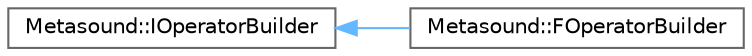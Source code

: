 digraph "Graphical Class Hierarchy"
{
 // INTERACTIVE_SVG=YES
 // LATEX_PDF_SIZE
  bgcolor="transparent";
  edge [fontname=Helvetica,fontsize=10,labelfontname=Helvetica,labelfontsize=10];
  node [fontname=Helvetica,fontsize=10,shape=box,height=0.2,width=0.4];
  rankdir="LR";
  Node0 [id="Node000000",label="Metasound::IOperatorBuilder",height=0.2,width=0.4,color="grey40", fillcolor="white", style="filled",URL="$d3/d8c/classMetasound_1_1IOperatorBuilder.html",tooltip="IOperatorBuilder."];
  Node0 -> Node1 [id="edge5877_Node000000_Node000001",dir="back",color="steelblue1",style="solid",tooltip=" "];
  Node1 [id="Node000001",label="Metasound::FOperatorBuilder",height=0.2,width=0.4,color="grey40", fillcolor="white", style="filled",URL="$dd/da0/classMetasound_1_1FOperatorBuilder.html",tooltip="FOperatorBuilder builds an IOperator from an IGraph."];
}
